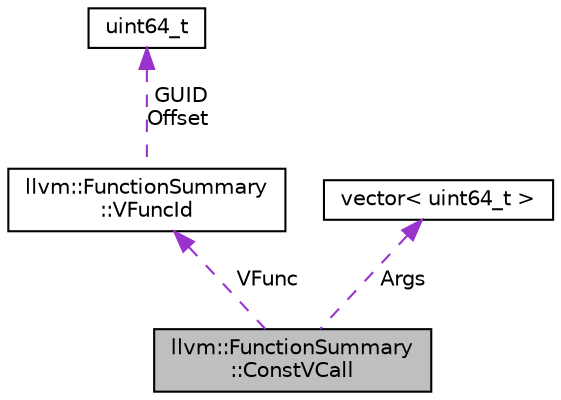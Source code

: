 digraph "llvm::FunctionSummary::ConstVCall"
{
 // LATEX_PDF_SIZE
  bgcolor="transparent";
  edge [fontname="Helvetica",fontsize="10",labelfontname="Helvetica",labelfontsize="10"];
  node [fontname="Helvetica",fontsize="10",shape="box"];
  Node1 [label="llvm::FunctionSummary\l::ConstVCall",height=0.2,width=0.4,color="black", fillcolor="grey75", style="filled", fontcolor="black",tooltip="A specification for a virtual function call with all constant integer arguments."];
  Node2 -> Node1 [dir="back",color="darkorchid3",fontsize="10",style="dashed",label=" VFunc" ,fontname="Helvetica"];
  Node2 [label="llvm::FunctionSummary\l::VFuncId",height=0.2,width=0.4,color="black",URL="$structllvm_1_1FunctionSummary_1_1VFuncId.html",tooltip="An \"identifier\" for a virtual function."];
  Node3 -> Node2 [dir="back",color="darkorchid3",fontsize="10",style="dashed",label=" GUID\nOffset" ,fontname="Helvetica"];
  Node3 [label="uint64_t",height=0.2,width=0.4,color="black",tooltip=" "];
  Node4 -> Node1 [dir="back",color="darkorchid3",fontsize="10",style="dashed",label=" Args" ,fontname="Helvetica"];
  Node4 [label="vector\< uint64_t \>",height=0.2,width=0.4,color="black",tooltip=" "];
}

